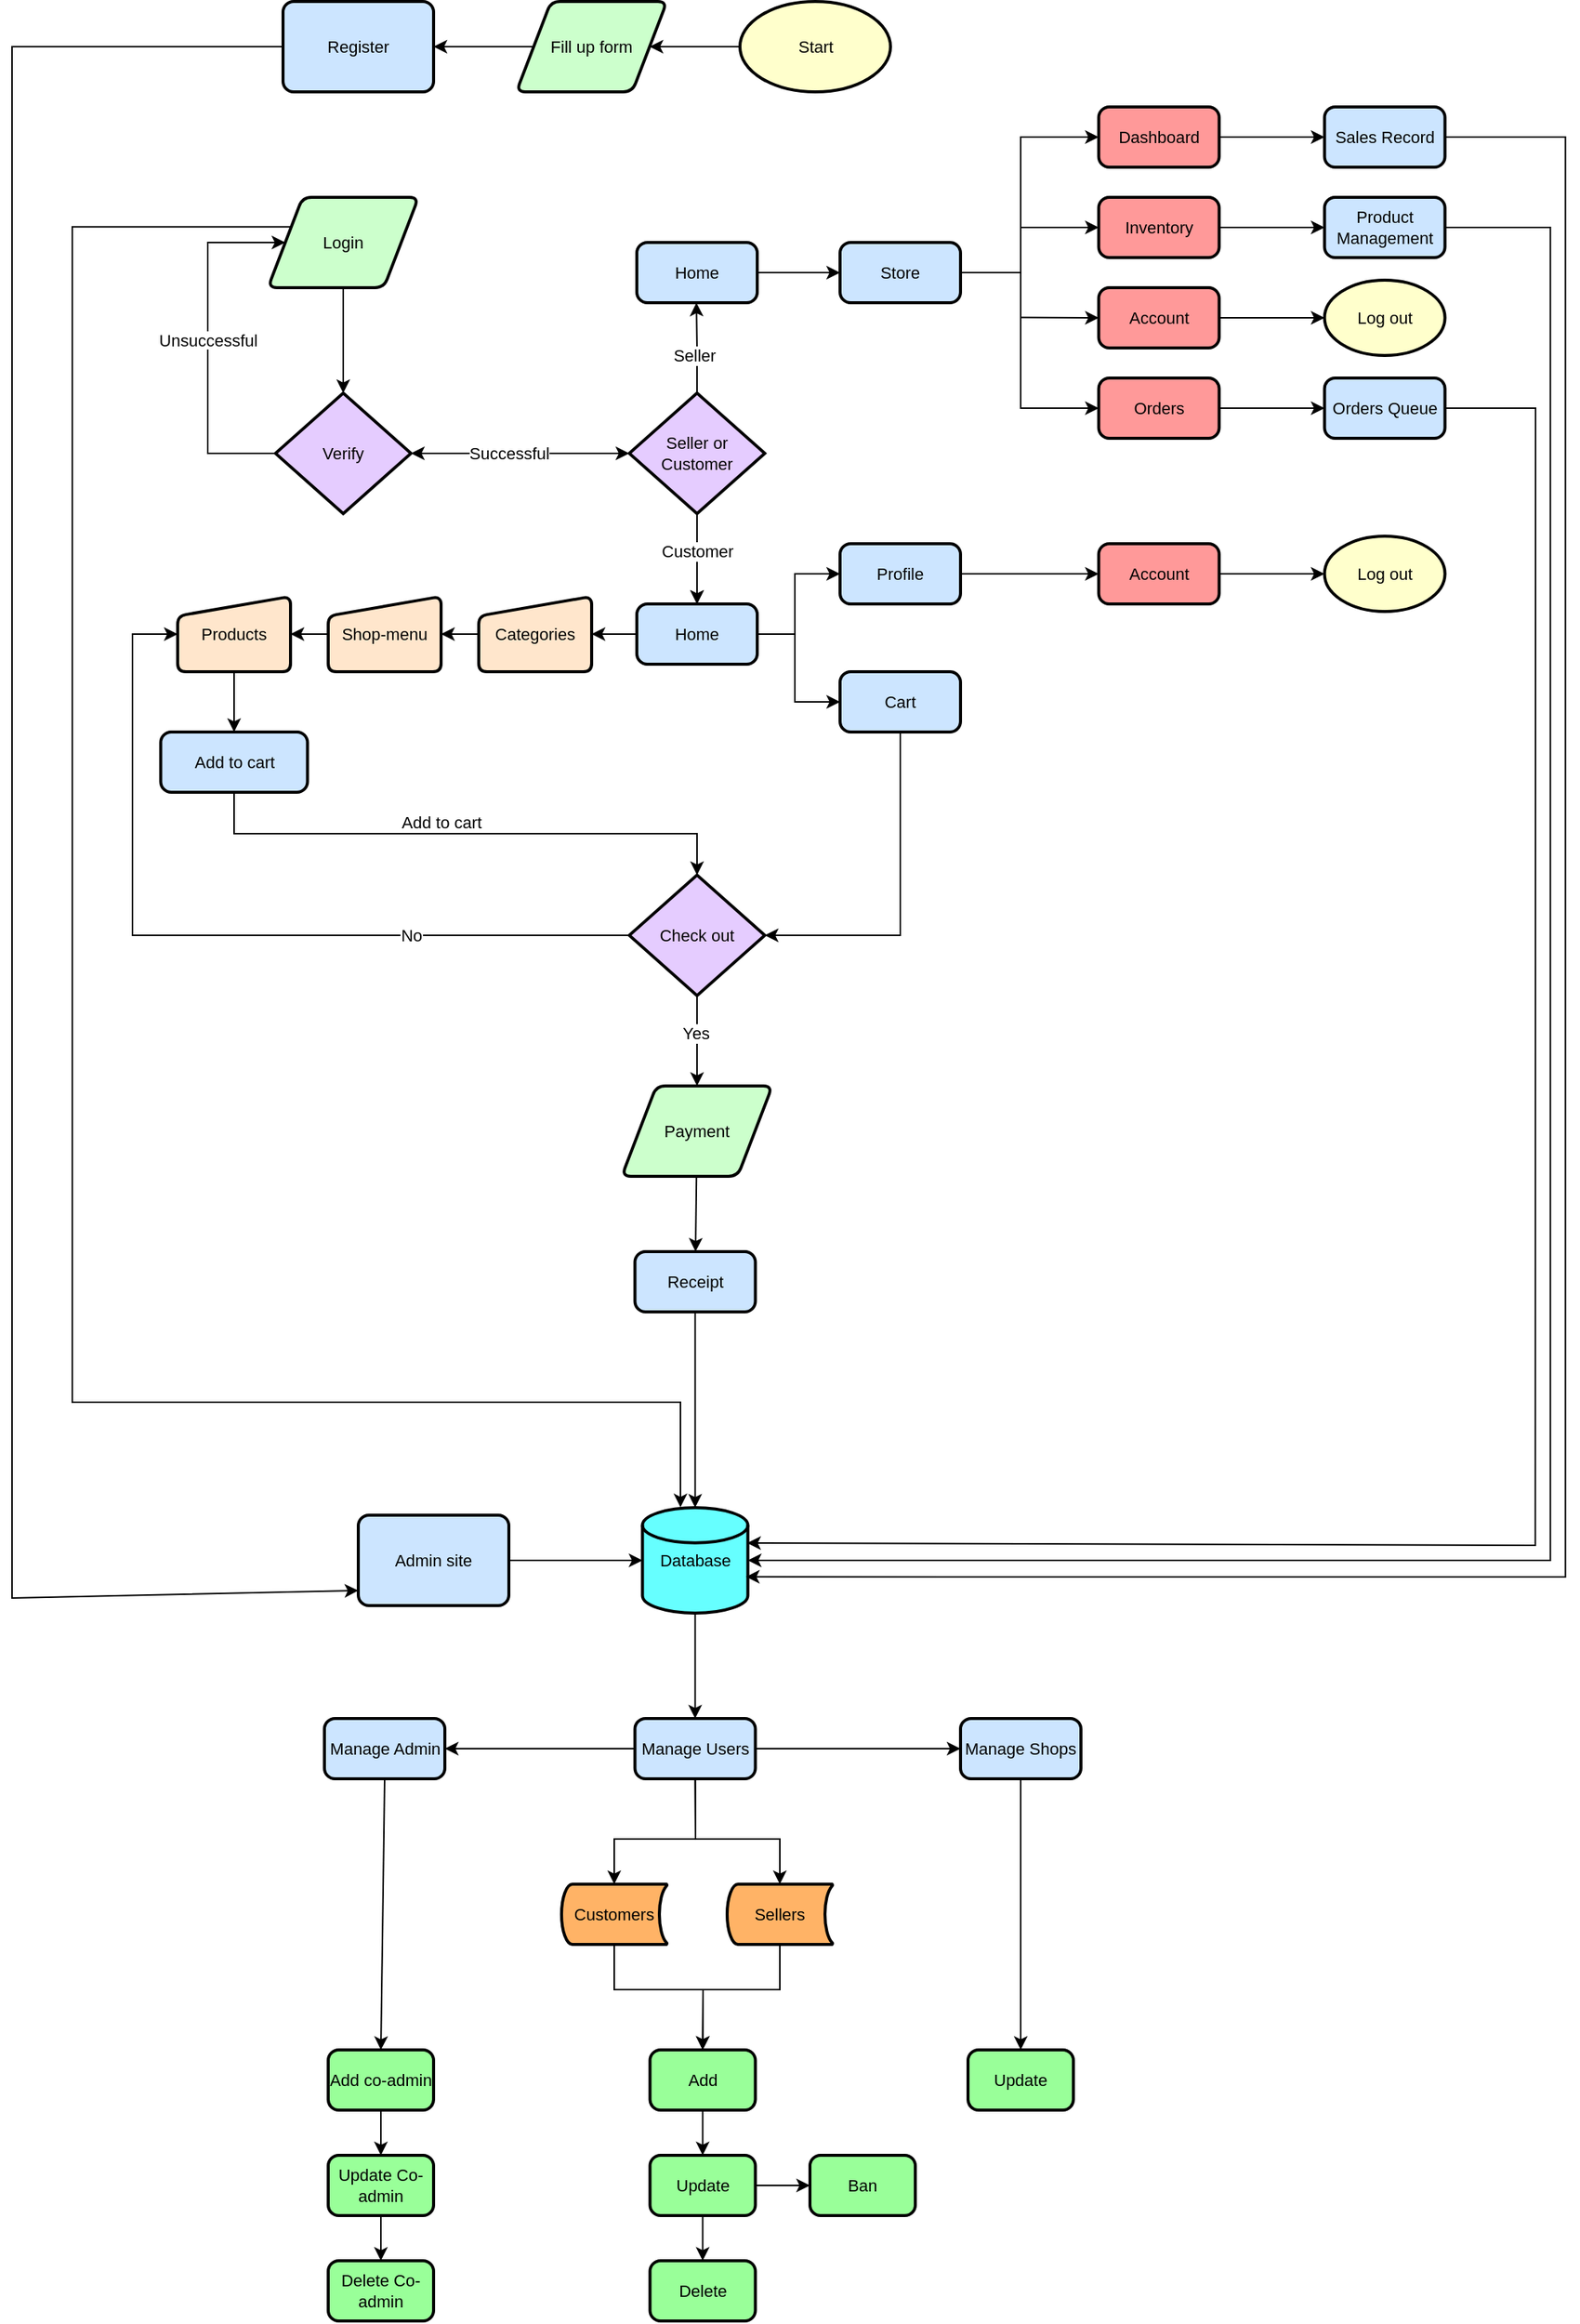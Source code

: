 <mxfile version="24.4.0" type="device">
  <diagram id="C5RBs43oDa-KdzZeNtuy" name="Page-1">
    <mxGraphModel dx="3963" dy="2972" grid="1" gridSize="10" guides="1" tooltips="1" connect="1" arrows="1" fold="1" page="1" pageScale="1" pageWidth="827" pageHeight="1169" math="0" shadow="0">
      <root>
        <mxCell id="WIyWlLk6GJQsqaUBKTNV-0" />
        <mxCell id="WIyWlLk6GJQsqaUBKTNV-1" parent="WIyWlLk6GJQsqaUBKTNV-0" />
        <mxCell id="bnzY2dnX7XNxloHDyXie-4" style="edgeStyle=orthogonalEdgeStyle;rounded=0;orthogonalLoop=1;jettySize=auto;html=1;endArrow=classic;endFill=1;fontSize=11;" edge="1" parent="WIyWlLk6GJQsqaUBKTNV-1" source="bnzY2dnX7XNxloHDyXie-1" target="bnzY2dnX7XNxloHDyXie-3">
          <mxGeometry relative="1" as="geometry" />
        </mxCell>
        <mxCell id="bnzY2dnX7XNxloHDyXie-1" value="Start" style="strokeWidth=2;html=1;shape=mxgraph.flowchart.start_1;whiteSpace=wrap;fontSize=11;fillColor=#FFFFCC;" vertex="1" parent="WIyWlLk6GJQsqaUBKTNV-1">
          <mxGeometry x="13.5" y="350" width="100" height="60" as="geometry" />
        </mxCell>
        <mxCell id="bnzY2dnX7XNxloHDyXie-6" style="edgeStyle=orthogonalEdgeStyle;rounded=0;orthogonalLoop=1;jettySize=auto;html=1;fontSize=11;" edge="1" parent="WIyWlLk6GJQsqaUBKTNV-1" source="bnzY2dnX7XNxloHDyXie-3" target="bnzY2dnX7XNxloHDyXie-5">
          <mxGeometry relative="1" as="geometry" />
        </mxCell>
        <mxCell id="bnzY2dnX7XNxloHDyXie-3" value="Fill up form" style="shape=parallelogram;html=1;strokeWidth=2;perimeter=parallelogramPerimeter;whiteSpace=wrap;rounded=1;arcSize=12;size=0.23;fontSize=11;fillColor=#CCFFCC;" vertex="1" parent="WIyWlLk6GJQsqaUBKTNV-1">
          <mxGeometry x="-135" y="350" width="100" height="60" as="geometry" />
        </mxCell>
        <mxCell id="bnzY2dnX7XNxloHDyXie-137" style="edgeStyle=none;rounded=0;orthogonalLoop=1;jettySize=auto;html=1;entryX=0;entryY=0.5;entryDx=0;entryDy=0;exitX=0;exitY=0.5;exitDx=0;exitDy=0;fontSize=11;" edge="1" parent="WIyWlLk6GJQsqaUBKTNV-1" source="bnzY2dnX7XNxloHDyXie-5">
          <mxGeometry relative="1" as="geometry">
            <mxPoint x="-240" y="1405" as="targetPoint" />
            <Array as="points">
              <mxPoint x="-470" y="380" />
              <mxPoint x="-470" y="1410" />
            </Array>
          </mxGeometry>
        </mxCell>
        <mxCell id="bnzY2dnX7XNxloHDyXie-5" value="Register" style="rounded=1;whiteSpace=wrap;html=1;absoluteArcSize=1;arcSize=14;strokeWidth=2;fontSize=11;fillColor=#CCE5FF;" vertex="1" parent="WIyWlLk6GJQsqaUBKTNV-1">
          <mxGeometry x="-290" y="350" width="100" height="60" as="geometry" />
        </mxCell>
        <mxCell id="bnzY2dnX7XNxloHDyXie-201" style="edgeStyle=none;rounded=0;orthogonalLoop=1;jettySize=auto;html=1;exitX=0.5;exitY=1;exitDx=0;exitDy=0;exitPerimeter=0;entryX=0.5;entryY=0;entryDx=0;entryDy=0;" edge="1" parent="WIyWlLk6GJQsqaUBKTNV-1" source="bnzY2dnX7XNxloHDyXie-7" target="bnzY2dnX7XNxloHDyXie-202">
          <mxGeometry relative="1" as="geometry">
            <mxPoint x="-16.647" y="1470" as="targetPoint" />
          </mxGeometry>
        </mxCell>
        <mxCell id="bnzY2dnX7XNxloHDyXie-7" value="Database" style="strokeWidth=2;html=1;shape=mxgraph.flowchart.database;whiteSpace=wrap;fontSize=11;fillColor=#66FFFF;" vertex="1" parent="WIyWlLk6GJQsqaUBKTNV-1">
          <mxGeometry x="-51.25" y="1350" width="70" height="70" as="geometry" />
        </mxCell>
        <mxCell id="bnzY2dnX7XNxloHDyXie-12" value="Login" style="shape=parallelogram;html=1;strokeWidth=2;perimeter=parallelogramPerimeter;whiteSpace=wrap;rounded=1;arcSize=12;size=0.23;fontSize=11;fillColor=#CCFFCC;" vertex="1" parent="WIyWlLk6GJQsqaUBKTNV-1">
          <mxGeometry x="-300" y="480" width="100" height="60" as="geometry" />
        </mxCell>
        <mxCell id="bnzY2dnX7XNxloHDyXie-33" style="edgeStyle=orthogonalEdgeStyle;rounded=0;orthogonalLoop=1;jettySize=auto;html=1;exitX=0;exitY=0.5;exitDx=0;exitDy=0;exitPerimeter=0;entryX=0;entryY=0.5;entryDx=0;entryDy=0;fontSize=11;" edge="1" parent="WIyWlLk6GJQsqaUBKTNV-1" source="bnzY2dnX7XNxloHDyXie-14" target="bnzY2dnX7XNxloHDyXie-12">
          <mxGeometry relative="1" as="geometry">
            <mxPoint x="-360" y="490" as="targetPoint" />
            <Array as="points">
              <mxPoint x="-340" y="650" />
              <mxPoint x="-340" y="510" />
            </Array>
          </mxGeometry>
        </mxCell>
        <mxCell id="bnzY2dnX7XNxloHDyXie-14" value="Verify" style="strokeWidth=2;html=1;shape=mxgraph.flowchart.decision;whiteSpace=wrap;fontSize=11;fillColor=#E5CCFF;" vertex="1" parent="WIyWlLk6GJQsqaUBKTNV-1">
          <mxGeometry x="-295" y="610" width="90" height="80" as="geometry" />
        </mxCell>
        <mxCell id="bnzY2dnX7XNxloHDyXie-41" style="edgeStyle=orthogonalEdgeStyle;rounded=0;orthogonalLoop=1;jettySize=auto;html=1;exitX=0.5;exitY=1;exitDx=0;exitDy=0;exitPerimeter=0;fontSize=11;" edge="1" parent="WIyWlLk6GJQsqaUBKTNV-1" source="bnzY2dnX7XNxloHDyXie-43">
          <mxGeometry relative="1" as="geometry">
            <mxPoint x="-15.333" y="730" as="targetPoint" />
          </mxGeometry>
        </mxCell>
        <mxCell id="bnzY2dnX7XNxloHDyXie-46" style="edgeStyle=orthogonalEdgeStyle;rounded=0;orthogonalLoop=1;jettySize=auto;html=1;exitX=0.5;exitY=1;exitDx=0;exitDy=0;exitPerimeter=0;entryX=0.5;entryY=0;entryDx=0;entryDy=0;fontSize=11;" edge="1" parent="WIyWlLk6GJQsqaUBKTNV-1" source="bnzY2dnX7XNxloHDyXie-21" target="bnzY2dnX7XNxloHDyXie-47">
          <mxGeometry relative="1" as="geometry">
            <mxPoint x="-15.258" y="810" as="targetPoint" />
          </mxGeometry>
        </mxCell>
        <mxCell id="bnzY2dnX7XNxloHDyXie-21" value="Seller or Customer" style="strokeWidth=2;html=1;shape=mxgraph.flowchart.decision;whiteSpace=wrap;fontSize=11;fillColor=#E5CCFF;" vertex="1" parent="WIyWlLk6GJQsqaUBKTNV-1">
          <mxGeometry x="-60" y="610" width="90" height="80" as="geometry" />
        </mxCell>
        <mxCell id="bnzY2dnX7XNxloHDyXie-22" style="edgeStyle=orthogonalEdgeStyle;rounded=0;orthogonalLoop=1;jettySize=auto;html=1;entryX=0;entryY=0.5;entryDx=0;entryDy=0;entryPerimeter=0;fontSize=11;" edge="1" parent="WIyWlLk6GJQsqaUBKTNV-1" source="bnzY2dnX7XNxloHDyXie-14" target="bnzY2dnX7XNxloHDyXie-21">
          <mxGeometry relative="1" as="geometry" />
        </mxCell>
        <mxCell id="bnzY2dnX7XNxloHDyXie-19" value="" style="group;labelBackgroundColor=#FFFFFF;fontSize=11;" vertex="1" connectable="0" parent="WIyWlLk6GJQsqaUBKTNV-1">
          <mxGeometry x="-385" y="560" width="95" height="30" as="geometry" />
        </mxCell>
        <mxCell id="bnzY2dnX7XNxloHDyXie-18" value="&lt;span style=&quot;background-color: rgb(255, 255, 255); font-size: 11px;&quot;&gt;Unsuccessful&lt;/span&gt;" style="text;html=1;align=center;verticalAlign=middle;resizable=0;points=[];autosize=1;strokeColor=none;fillColor=none;fontSize=11;" vertex="1" parent="bnzY2dnX7XNxloHDyXie-19">
          <mxGeometry width="90" height="30" as="geometry" />
        </mxCell>
        <mxCell id="bnzY2dnX7XNxloHDyXie-25" value="Admin site" style="rounded=1;whiteSpace=wrap;html=1;absoluteArcSize=1;arcSize=14;strokeWidth=2;fontSize=11;fillColor=#CCE5FF;" vertex="1" parent="WIyWlLk6GJQsqaUBKTNV-1">
          <mxGeometry x="-240" y="1355" width="100" height="60" as="geometry" />
        </mxCell>
        <mxCell id="bnzY2dnX7XNxloHDyXie-32" style="edgeStyle=orthogonalEdgeStyle;rounded=0;orthogonalLoop=1;jettySize=auto;html=1;exitX=0.5;exitY=1;exitDx=0;exitDy=0;entryX=0.5;entryY=0;entryDx=0;entryDy=0;entryPerimeter=0;fontSize=11;" edge="1" parent="WIyWlLk6GJQsqaUBKTNV-1" source="bnzY2dnX7XNxloHDyXie-12" target="bnzY2dnX7XNxloHDyXie-14">
          <mxGeometry relative="1" as="geometry" />
        </mxCell>
        <mxCell id="bnzY2dnX7XNxloHDyXie-34" style="edgeStyle=orthogonalEdgeStyle;rounded=0;orthogonalLoop=1;jettySize=auto;html=1;entryX=1;entryY=0.5;entryDx=0;entryDy=0;entryPerimeter=0;fontSize=11;" edge="1" parent="WIyWlLk6GJQsqaUBKTNV-1" source="bnzY2dnX7XNxloHDyXie-21" target="bnzY2dnX7XNxloHDyXie-14">
          <mxGeometry relative="1" as="geometry" />
        </mxCell>
        <mxCell id="bnzY2dnX7XNxloHDyXie-36" value="Successful" style="text;align=center;verticalAlign=middle;resizable=0;points=[];autosize=1;strokeColor=none;fillColor=none;labelBackgroundColor=#FFFFFF;html=1;fontSize=11;" vertex="1" parent="WIyWlLk6GJQsqaUBKTNV-1">
          <mxGeometry x="-180" y="635" width="80" height="30" as="geometry" />
        </mxCell>
        <mxCell id="bnzY2dnX7XNxloHDyXie-40" style="edgeStyle=orthogonalEdgeStyle;rounded=0;orthogonalLoop=1;jettySize=auto;html=1;exitX=0;exitY=0.25;exitDx=0;exitDy=0;entryX=0.367;entryY=-0.003;entryDx=0;entryDy=0;entryPerimeter=0;fontSize=11;" edge="1" parent="WIyWlLk6GJQsqaUBKTNV-1" source="bnzY2dnX7XNxloHDyXie-12" target="bnzY2dnX7XNxloHDyXie-7">
          <mxGeometry relative="1" as="geometry">
            <mxPoint x="-294.529" y="499.571" as="sourcePoint" />
            <mxPoint x="-35.93" y="1350" as="targetPoint" />
            <Array as="points">
              <mxPoint x="-430" y="500" />
              <mxPoint x="-430" y="1280" />
              <mxPoint x="-26" y="1280" />
              <mxPoint x="-26" y="1350" />
            </Array>
          </mxGeometry>
        </mxCell>
        <mxCell id="bnzY2dnX7XNxloHDyXie-91" value="" style="edgeStyle=orthogonalEdgeStyle;rounded=0;orthogonalLoop=1;jettySize=auto;html=1;fontSize=11;" edge="1" parent="WIyWlLk6GJQsqaUBKTNV-1" source="bnzY2dnX7XNxloHDyXie-43" target="bnzY2dnX7XNxloHDyXie-47">
          <mxGeometry relative="1" as="geometry" />
        </mxCell>
        <mxCell id="bnzY2dnX7XNxloHDyXie-43" value="Customer" style="text;align=center;verticalAlign=middle;resizable=0;points=[];autosize=1;strokeColor=none;fillColor=none;labelBackgroundColor=#FFFFFF;html=1;fontSize=11;" vertex="1" parent="WIyWlLk6GJQsqaUBKTNV-1">
          <mxGeometry x="-50" y="700" width="70" height="30" as="geometry" />
        </mxCell>
        <mxCell id="bnzY2dnX7XNxloHDyXie-48" style="edgeStyle=orthogonalEdgeStyle;rounded=0;orthogonalLoop=1;jettySize=auto;html=1;exitX=0;exitY=0.5;exitDx=0;exitDy=0;entryX=1;entryY=0.5;entryDx=0;entryDy=0;fontSize=11;" edge="1" parent="WIyWlLk6GJQsqaUBKTNV-1" source="bnzY2dnX7XNxloHDyXie-47" target="bnzY2dnX7XNxloHDyXie-54">
          <mxGeometry relative="1" as="geometry">
            <mxPoint x="-15" y="820" as="targetPoint" />
          </mxGeometry>
        </mxCell>
        <mxCell id="bnzY2dnX7XNxloHDyXie-159" style="edgeStyle=none;rounded=0;orthogonalLoop=1;jettySize=auto;html=1;exitX=1;exitY=0.5;exitDx=0;exitDy=0;entryX=0;entryY=0.5;entryDx=0;entryDy=0;" edge="1" parent="WIyWlLk6GJQsqaUBKTNV-1" source="bnzY2dnX7XNxloHDyXie-47" target="bnzY2dnX7XNxloHDyXie-162">
          <mxGeometry relative="1" as="geometry">
            <mxPoint x="60" y="769.619" as="targetPoint" />
            <Array as="points">
              <mxPoint x="50" y="770" />
              <mxPoint x="50" y="730" />
            </Array>
          </mxGeometry>
        </mxCell>
        <mxCell id="bnzY2dnX7XNxloHDyXie-169" style="edgeStyle=none;rounded=0;orthogonalLoop=1;jettySize=auto;html=1;exitX=1;exitY=0.5;exitDx=0;exitDy=0;entryX=0;entryY=0.5;entryDx=0;entryDy=0;" edge="1" parent="WIyWlLk6GJQsqaUBKTNV-1" source="bnzY2dnX7XNxloHDyXie-47" target="bnzY2dnX7XNxloHDyXie-168">
          <mxGeometry relative="1" as="geometry">
            <Array as="points">
              <mxPoint x="50" y="770" />
              <mxPoint x="50" y="815" />
            </Array>
          </mxGeometry>
        </mxCell>
        <mxCell id="bnzY2dnX7XNxloHDyXie-47" value="Home" style="rounded=1;whiteSpace=wrap;html=1;absoluteArcSize=1;arcSize=14;strokeWidth=2;fontSize=11;fillColor=#CCE5FF;" vertex="1" parent="WIyWlLk6GJQsqaUBKTNV-1">
          <mxGeometry x="-55" y="750" width="80" height="40" as="geometry" />
        </mxCell>
        <mxCell id="bnzY2dnX7XNxloHDyXie-67" style="edgeStyle=orthogonalEdgeStyle;rounded=0;orthogonalLoop=1;jettySize=auto;html=1;entryX=1;entryY=0.5;entryDx=0;entryDy=0;fontSize=11;" edge="1" parent="WIyWlLk6GJQsqaUBKTNV-1" source="bnzY2dnX7XNxloHDyXie-54" target="bnzY2dnX7XNxloHDyXie-56">
          <mxGeometry relative="1" as="geometry" />
        </mxCell>
        <mxCell id="bnzY2dnX7XNxloHDyXie-54" value="Categories" style="html=1;strokeWidth=2;shape=manualInput;whiteSpace=wrap;rounded=1;size=13;arcSize=11;fontSize=11;fillColor=#FFE6CC;" vertex="1" parent="WIyWlLk6GJQsqaUBKTNV-1">
          <mxGeometry x="-160" y="745" width="75" height="50" as="geometry" />
        </mxCell>
        <mxCell id="bnzY2dnX7XNxloHDyXie-56" value="Shop-menu" style="html=1;strokeWidth=2;shape=manualInput;whiteSpace=wrap;rounded=1;size=13;arcSize=11;fontSize=11;fillColor=#FFE6CC;" vertex="1" parent="WIyWlLk6GJQsqaUBKTNV-1">
          <mxGeometry x="-260" y="745" width="75" height="50" as="geometry" />
        </mxCell>
        <mxCell id="bnzY2dnX7XNxloHDyXie-60" value="Add to cart" style="rounded=1;whiteSpace=wrap;html=1;absoluteArcSize=1;arcSize=14;strokeWidth=2;fontSize=11;fillColor=#CCE5FF;" vertex="1" parent="WIyWlLk6GJQsqaUBKTNV-1">
          <mxGeometry x="-371.25" y="835" width="97.5" height="40" as="geometry" />
        </mxCell>
        <mxCell id="bnzY2dnX7XNxloHDyXie-191" style="edgeStyle=none;rounded=0;orthogonalLoop=1;jettySize=auto;html=1;exitX=0;exitY=0.5;exitDx=0;exitDy=0;exitPerimeter=0;entryX=0;entryY=0.5;entryDx=0;entryDy=0;" edge="1" parent="WIyWlLk6GJQsqaUBKTNV-1" source="bnzY2dnX7XNxloHDyXie-62" target="bnzY2dnX7XNxloHDyXie-70">
          <mxGeometry relative="1" as="geometry">
            <Array as="points">
              <mxPoint x="-390" y="970" />
              <mxPoint x="-390" y="770" />
            </Array>
          </mxGeometry>
        </mxCell>
        <mxCell id="bnzY2dnX7XNxloHDyXie-196" style="edgeStyle=none;rounded=0;orthogonalLoop=1;jettySize=auto;html=1;entryX=0.5;entryY=0;entryDx=0;entryDy=0;" edge="1" parent="WIyWlLk6GJQsqaUBKTNV-1" source="bnzY2dnX7XNxloHDyXie-62" target="bnzY2dnX7XNxloHDyXie-79">
          <mxGeometry relative="1" as="geometry" />
        </mxCell>
        <mxCell id="bnzY2dnX7XNxloHDyXie-62" value="Check out" style="strokeWidth=2;html=1;shape=mxgraph.flowchart.decision;whiteSpace=wrap;fontSize=11;fillColor=#E5CCFF;" vertex="1" parent="WIyWlLk6GJQsqaUBKTNV-1">
          <mxGeometry x="-60" y="930" width="90" height="80" as="geometry" />
        </mxCell>
        <mxCell id="bnzY2dnX7XNxloHDyXie-69" style="edgeStyle=orthogonalEdgeStyle;rounded=0;orthogonalLoop=1;jettySize=auto;html=1;entryX=1;entryY=0.5;entryDx=0;entryDy=0;exitX=0;exitY=0.5;exitDx=0;exitDy=0;fontSize=11;" edge="1" parent="WIyWlLk6GJQsqaUBKTNV-1" target="bnzY2dnX7XNxloHDyXie-70" source="bnzY2dnX7XNxloHDyXie-56">
          <mxGeometry relative="1" as="geometry">
            <mxPoint x="-260" y="775" as="sourcePoint" />
          </mxGeometry>
        </mxCell>
        <mxCell id="bnzY2dnX7XNxloHDyXie-73" style="edgeStyle=orthogonalEdgeStyle;rounded=0;orthogonalLoop=1;jettySize=auto;html=1;exitX=0.5;exitY=1;exitDx=0;exitDy=0;entryX=0.5;entryY=0;entryDx=0;entryDy=0;fontSize=11;" edge="1" parent="WIyWlLk6GJQsqaUBKTNV-1" source="bnzY2dnX7XNxloHDyXie-70" target="bnzY2dnX7XNxloHDyXie-60">
          <mxGeometry relative="1" as="geometry" />
        </mxCell>
        <mxCell id="bnzY2dnX7XNxloHDyXie-70" value="Products" style="html=1;strokeWidth=2;shape=manualInput;whiteSpace=wrap;rounded=1;size=13;arcSize=11;fontSize=11;fillColor=#FFE6CC;" vertex="1" parent="WIyWlLk6GJQsqaUBKTNV-1">
          <mxGeometry x="-360" y="745" width="75" height="50" as="geometry" />
        </mxCell>
        <mxCell id="bnzY2dnX7XNxloHDyXie-74" style="edgeStyle=orthogonalEdgeStyle;rounded=0;orthogonalLoop=1;jettySize=auto;html=1;exitX=0.5;exitY=1;exitDx=0;exitDy=0;entryX=0.5;entryY=0;entryDx=0;entryDy=0;entryPerimeter=0;fontSize=11;" edge="1" parent="WIyWlLk6GJQsqaUBKTNV-1" source="bnzY2dnX7XNxloHDyXie-60" target="bnzY2dnX7XNxloHDyXie-62">
          <mxGeometry relative="1" as="geometry" />
        </mxCell>
        <mxCell id="bnzY2dnX7XNxloHDyXie-187" value="" style="edgeStyle=none;rounded=0;orthogonalLoop=1;jettySize=auto;html=1;" edge="1" parent="WIyWlLk6GJQsqaUBKTNV-1" source="bnzY2dnX7XNxloHDyXie-79" target="bnzY2dnX7XNxloHDyXie-82">
          <mxGeometry relative="1" as="geometry" />
        </mxCell>
        <mxCell id="bnzY2dnX7XNxloHDyXie-79" value="Payment" style="shape=parallelogram;html=1;strokeWidth=2;perimeter=parallelogramPerimeter;whiteSpace=wrap;rounded=1;arcSize=12;size=0.23;fontSize=11;fillColor=#CCFFCC;" vertex="1" parent="WIyWlLk6GJQsqaUBKTNV-1">
          <mxGeometry x="-65" y="1070" width="100" height="60" as="geometry" />
        </mxCell>
        <mxCell id="bnzY2dnX7XNxloHDyXie-89" style="edgeStyle=orthogonalEdgeStyle;rounded=0;orthogonalLoop=1;jettySize=auto;html=1;exitX=0.5;exitY=1;exitDx=0;exitDy=0;entryX=0.5;entryY=0;entryDx=0;entryDy=0;entryPerimeter=0;fontSize=11;" edge="1" parent="WIyWlLk6GJQsqaUBKTNV-1" source="bnzY2dnX7XNxloHDyXie-82" target="bnzY2dnX7XNxloHDyXie-7">
          <mxGeometry relative="1" as="geometry" />
        </mxCell>
        <mxCell id="bnzY2dnX7XNxloHDyXie-237" style="edgeStyle=none;rounded=0;orthogonalLoop=1;jettySize=auto;html=1;exitX=1;exitY=0.5;exitDx=0;exitDy=0;entryX=0;entryY=0.5;entryDx=0;entryDy=0;" edge="1" parent="WIyWlLk6GJQsqaUBKTNV-1" source="bnzY2dnX7XNxloHDyXie-93" target="bnzY2dnX7XNxloHDyXie-234">
          <mxGeometry relative="1" as="geometry" />
        </mxCell>
        <mxCell id="bnzY2dnX7XNxloHDyXie-93" value="Home" style="rounded=1;whiteSpace=wrap;html=1;absoluteArcSize=1;arcSize=14;strokeWidth=2;fontSize=11;fillColor=#CCE5FF;" vertex="1" parent="WIyWlLk6GJQsqaUBKTNV-1">
          <mxGeometry x="-55" y="510" width="80" height="40" as="geometry" />
        </mxCell>
        <mxCell id="bnzY2dnX7XNxloHDyXie-94" style="edgeStyle=orthogonalEdgeStyle;rounded=0;orthogonalLoop=1;jettySize=auto;html=1;exitX=0.5;exitY=0;exitDx=0;exitDy=0;exitPerimeter=0;entryX=0.489;entryY=1.078;entryDx=0;entryDy=0;entryPerimeter=0;fontSize=11;" edge="1" parent="WIyWlLk6GJQsqaUBKTNV-1" source="bnzY2dnX7XNxloHDyXie-21">
          <mxGeometry relative="1" as="geometry">
            <mxPoint x="-14.55" y="606.88" as="sourcePoint" />
            <mxPoint x="-15.43" y="550.0" as="targetPoint" />
          </mxGeometry>
        </mxCell>
        <mxCell id="bnzY2dnX7XNxloHDyXie-95" value="Seller" style="edgeLabel;html=1;align=center;verticalAlign=middle;resizable=0;points=[];fontSize=11;" vertex="1" connectable="0" parent="bnzY2dnX7XNxloHDyXie-94">
          <mxGeometry x="-0.295" y="-1" relative="1" as="geometry">
            <mxPoint x="-3" y="-4" as="offset" />
          </mxGeometry>
        </mxCell>
        <mxCell id="bnzY2dnX7XNxloHDyXie-138" style="edgeStyle=none;rounded=0;orthogonalLoop=1;jettySize=auto;html=1;exitX=1;exitY=0.5;exitDx=0;exitDy=0;entryX=0;entryY=0.5;entryDx=0;entryDy=0;fontSize=11;" edge="1" parent="WIyWlLk6GJQsqaUBKTNV-1" source="bnzY2dnX7XNxloHDyXie-97" target="bnzY2dnX7XNxloHDyXie-139">
          <mxGeometry relative="1" as="geometry">
            <mxPoint x="366.81" y="440.217" as="targetPoint" />
          </mxGeometry>
        </mxCell>
        <mxCell id="bnzY2dnX7XNxloHDyXie-97" value="Dashboard" style="rounded=1;whiteSpace=wrap;html=1;absoluteArcSize=1;arcSize=14;strokeWidth=2;fontSize=11;fillColor=#FF9999;" vertex="1" parent="WIyWlLk6GJQsqaUBKTNV-1">
          <mxGeometry x="251.81" y="420" width="80" height="40" as="geometry" />
        </mxCell>
        <mxCell id="bnzY2dnX7XNxloHDyXie-153" style="edgeStyle=none;rounded=0;orthogonalLoop=1;jettySize=auto;html=1;exitX=1;exitY=0.5;exitDx=0;exitDy=0;entryX=0;entryY=0.5;entryDx=0;entryDy=0;fontSize=11;" edge="1" parent="WIyWlLk6GJQsqaUBKTNV-1" source="bnzY2dnX7XNxloHDyXie-98" target="bnzY2dnX7XNxloHDyXie-151">
          <mxGeometry relative="1" as="geometry" />
        </mxCell>
        <mxCell id="bnzY2dnX7XNxloHDyXie-98" value="Inventory" style="rounded=1;whiteSpace=wrap;html=1;absoluteArcSize=1;arcSize=14;strokeWidth=2;fontSize=11;fillColor=#FF9999;" vertex="1" parent="WIyWlLk6GJQsqaUBKTNV-1">
          <mxGeometry x="251.81" y="480" width="80" height="40" as="geometry" />
        </mxCell>
        <mxCell id="bnzY2dnX7XNxloHDyXie-156" style="edgeStyle=none;rounded=0;orthogonalLoop=1;jettySize=auto;html=1;exitX=1;exitY=0.5;exitDx=0;exitDy=0;entryX=0;entryY=0.5;entryDx=0;entryDy=0;entryPerimeter=0;" edge="1" parent="WIyWlLk6GJQsqaUBKTNV-1" source="bnzY2dnX7XNxloHDyXie-99" target="bnzY2dnX7XNxloHDyXie-231">
          <mxGeometry relative="1" as="geometry">
            <mxPoint x="376.81" y="560.0" as="targetPoint" />
          </mxGeometry>
        </mxCell>
        <mxCell id="bnzY2dnX7XNxloHDyXie-99" value="Account" style="rounded=1;whiteSpace=wrap;html=1;absoluteArcSize=1;arcSize=14;strokeWidth=2;fontSize=11;fillColor=#FF9999;" vertex="1" parent="WIyWlLk6GJQsqaUBKTNV-1">
          <mxGeometry x="251.81" y="540" width="80" height="40" as="geometry" />
        </mxCell>
        <mxCell id="bnzY2dnX7XNxloHDyXie-157" style="edgeStyle=none;rounded=0;orthogonalLoop=1;jettySize=auto;html=1;exitX=1;exitY=0.5;exitDx=0;exitDy=0;entryX=0;entryY=0.5;entryDx=0;entryDy=0;" edge="1" parent="WIyWlLk6GJQsqaUBKTNV-1" source="bnzY2dnX7XNxloHDyXie-100" target="bnzY2dnX7XNxloHDyXie-155">
          <mxGeometry relative="1" as="geometry" />
        </mxCell>
        <mxCell id="bnzY2dnX7XNxloHDyXie-100" value="Orders" style="rounded=1;whiteSpace=wrap;html=1;absoluteArcSize=1;arcSize=14;strokeWidth=2;fontSize=11;fillColor=#FF9999;" vertex="1" parent="WIyWlLk6GJQsqaUBKTNV-1">
          <mxGeometry x="251.81" y="600" width="80" height="40" as="geometry" />
        </mxCell>
        <mxCell id="bnzY2dnX7XNxloHDyXie-134" value="" style="edgeStyle=none;orthogonalLoop=1;jettySize=auto;html=1;rounded=0;entryX=0;entryY=0.5;entryDx=0;entryDy=0;fontSize=11;" edge="1" parent="WIyWlLk6GJQsqaUBKTNV-1" target="bnzY2dnX7XNxloHDyXie-98">
          <mxGeometry width="80" relative="1" as="geometry">
            <mxPoint x="200" y="500" as="sourcePoint" />
            <mxPoint x="160.0" y="649.69" as="targetPoint" />
            <Array as="points" />
          </mxGeometry>
        </mxCell>
        <mxCell id="bnzY2dnX7XNxloHDyXie-136" style="edgeStyle=none;rounded=0;orthogonalLoop=1;jettySize=auto;html=1;exitX=1;exitY=0.5;exitDx=0;exitDy=0;entryX=0;entryY=0.5;entryDx=0;entryDy=0;entryPerimeter=0;fontSize=11;" edge="1" parent="WIyWlLk6GJQsqaUBKTNV-1" source="bnzY2dnX7XNxloHDyXie-25" target="bnzY2dnX7XNxloHDyXie-7">
          <mxGeometry relative="1" as="geometry" />
        </mxCell>
        <mxCell id="bnzY2dnX7XNxloHDyXie-180" style="edgeStyle=none;rounded=0;orthogonalLoop=1;jettySize=auto;html=1;exitX=1;exitY=0.5;exitDx=0;exitDy=0;entryX=0.982;entryY=0.656;entryDx=0;entryDy=0;entryPerimeter=0;" edge="1" parent="WIyWlLk6GJQsqaUBKTNV-1" source="bnzY2dnX7XNxloHDyXie-139" target="bnzY2dnX7XNxloHDyXie-7">
          <mxGeometry relative="1" as="geometry">
            <mxPoint x="100.0" y="1395.57" as="targetPoint" />
            <Array as="points">
              <mxPoint x="561.81" y="440" />
              <mxPoint x="561.81" y="1396" />
            </Array>
          </mxGeometry>
        </mxCell>
        <mxCell id="bnzY2dnX7XNxloHDyXie-139" value="Sales Record" style="rounded=1;whiteSpace=wrap;html=1;absoluteArcSize=1;arcSize=14;strokeWidth=2;fontSize=11;fillColor=#CCE5FF;" vertex="1" parent="WIyWlLk6GJQsqaUBKTNV-1">
          <mxGeometry x="401.81" y="420" width="80" height="40" as="geometry" />
        </mxCell>
        <mxCell id="bnzY2dnX7XNxloHDyXie-151" value="Product Management" style="rounded=1;whiteSpace=wrap;html=1;absoluteArcSize=1;arcSize=14;strokeWidth=2;fontSize=11;fillColor=#CCE5FF;" vertex="1" parent="WIyWlLk6GJQsqaUBKTNV-1">
          <mxGeometry x="401.81" y="480" width="80" height="40" as="geometry" />
        </mxCell>
        <mxCell id="bnzY2dnX7XNxloHDyXie-155" value="Orders Queue" style="rounded=1;whiteSpace=wrap;html=1;absoluteArcSize=1;arcSize=14;strokeWidth=2;fontSize=11;fillColor=#CCE5FF;" vertex="1" parent="WIyWlLk6GJQsqaUBKTNV-1">
          <mxGeometry x="401.81" y="600" width="80" height="40" as="geometry" />
        </mxCell>
        <mxCell id="bnzY2dnX7XNxloHDyXie-158" style="edgeStyle=none;rounded=0;orthogonalLoop=1;jettySize=auto;html=1;exitX=1;exitY=0.5;exitDx=0;exitDy=0;entryX=0.994;entryY=0.335;entryDx=0;entryDy=0;entryPerimeter=0;" edge="1" parent="WIyWlLk6GJQsqaUBKTNV-1" source="bnzY2dnX7XNxloHDyXie-155" target="bnzY2dnX7XNxloHDyXie-7">
          <mxGeometry relative="1" as="geometry">
            <mxPoint x="441.81" y="610" as="sourcePoint" />
            <mxPoint x="100.21" y="1374.92" as="targetPoint" />
            <Array as="points">
              <mxPoint x="542" y="620" />
              <mxPoint x="541.81" y="1375" />
            </Array>
          </mxGeometry>
        </mxCell>
        <mxCell id="bnzY2dnX7XNxloHDyXie-182" style="edgeStyle=none;rounded=0;orthogonalLoop=1;jettySize=auto;html=1;exitX=1;exitY=0.5;exitDx=0;exitDy=0;entryX=0;entryY=0.5;entryDx=0;entryDy=0;" edge="1" parent="WIyWlLk6GJQsqaUBKTNV-1" source="bnzY2dnX7XNxloHDyXie-162" target="bnzY2dnX7XNxloHDyXie-181">
          <mxGeometry relative="1" as="geometry">
            <mxPoint x="200" y="730" as="sourcePoint" />
          </mxGeometry>
        </mxCell>
        <mxCell id="bnzY2dnX7XNxloHDyXie-162" value="Profile" style="rounded=1;whiteSpace=wrap;html=1;absoluteArcSize=1;arcSize=14;strokeWidth=2;fontSize=11;fillColor=#CCE5FF;" vertex="1" parent="WIyWlLk6GJQsqaUBKTNV-1">
          <mxGeometry x="80" y="710" width="80" height="40" as="geometry" />
        </mxCell>
        <mxCell id="bnzY2dnX7XNxloHDyXie-168" value="Cart" style="rounded=1;whiteSpace=wrap;html=1;absoluteArcSize=1;arcSize=14;strokeWidth=2;fontSize=11;fillColor=#CCE5FF;" vertex="1" parent="WIyWlLk6GJQsqaUBKTNV-1">
          <mxGeometry x="80" y="795" width="80" height="40" as="geometry" />
        </mxCell>
        <mxCell id="bnzY2dnX7XNxloHDyXie-179" style="edgeStyle=none;rounded=0;orthogonalLoop=1;jettySize=auto;html=1;exitX=1;exitY=0.5;exitDx=0;exitDy=0;entryX=1;entryY=0.5;entryDx=0;entryDy=0;entryPerimeter=0;" edge="1" parent="WIyWlLk6GJQsqaUBKTNV-1" source="bnzY2dnX7XNxloHDyXie-151" target="bnzY2dnX7XNxloHDyXie-7">
          <mxGeometry relative="1" as="geometry">
            <mxPoint x="100.56" y="1385" as="targetPoint" />
            <Array as="points">
              <mxPoint x="551.81" y="500" />
              <mxPoint x="551.81" y="1385" />
            </Array>
          </mxGeometry>
        </mxCell>
        <mxCell id="bnzY2dnX7XNxloHDyXie-181" value="Account" style="rounded=1;whiteSpace=wrap;html=1;absoluteArcSize=1;arcSize=14;strokeWidth=2;fontSize=11;fillColor=#FF9999;" vertex="1" parent="WIyWlLk6GJQsqaUBKTNV-1">
          <mxGeometry x="251.81" y="710" width="80" height="40" as="geometry" />
        </mxCell>
        <mxCell id="bnzY2dnX7XNxloHDyXie-183" style="edgeStyle=none;rounded=0;orthogonalLoop=1;jettySize=auto;html=1;exitX=1;exitY=0.5;exitDx=0;exitDy=0;entryX=0;entryY=0.5;entryDx=0;entryDy=0;entryPerimeter=0;" edge="1" parent="WIyWlLk6GJQsqaUBKTNV-1" target="bnzY2dnX7XNxloHDyXie-232" source="bnzY2dnX7XNxloHDyXie-181">
          <mxGeometry relative="1" as="geometry">
            <mxPoint x="325" y="730" as="sourcePoint" />
            <mxPoint x="345" y="730.0" as="targetPoint" />
          </mxGeometry>
        </mxCell>
        <mxCell id="bnzY2dnX7XNxloHDyXie-82" value="Receipt" style="rounded=1;whiteSpace=wrap;html=1;absoluteArcSize=1;arcSize=14;strokeWidth=2;fontSize=11;fillColor=#CCE5FF;" vertex="1" parent="WIyWlLk6GJQsqaUBKTNV-1">
          <mxGeometry x="-56.25" y="1180" width="80" height="40" as="geometry" />
        </mxCell>
        <mxCell id="bnzY2dnX7XNxloHDyXie-189" style="edgeStyle=none;rounded=0;orthogonalLoop=1;jettySize=auto;html=1;exitX=0.5;exitY=1;exitDx=0;exitDy=0;entryX=1;entryY=0.5;entryDx=0;entryDy=0;entryPerimeter=0;" edge="1" parent="WIyWlLk6GJQsqaUBKTNV-1" source="bnzY2dnX7XNxloHDyXie-168" target="bnzY2dnX7XNxloHDyXie-62">
          <mxGeometry relative="1" as="geometry">
            <Array as="points">
              <mxPoint x="120" y="970" />
            </Array>
          </mxGeometry>
        </mxCell>
        <mxCell id="bnzY2dnX7XNxloHDyXie-192" style="edgeStyle=none;rounded=0;orthogonalLoop=1;jettySize=auto;html=1;exitX=0.75;exitY=1;exitDx=0;exitDy=0;" edge="1" parent="WIyWlLk6GJQsqaUBKTNV-1" source="bnzY2dnX7XNxloHDyXie-60" target="bnzY2dnX7XNxloHDyXie-60">
          <mxGeometry relative="1" as="geometry" />
        </mxCell>
        <mxCell id="bnzY2dnX7XNxloHDyXie-195" value="Yes" style="text;align=center;verticalAlign=middle;resizable=0;points=[];autosize=1;strokeColor=none;fillColor=none;labelBackgroundColor=#FFFFFF;html=1;fontSize=11;" vertex="1" parent="WIyWlLk6GJQsqaUBKTNV-1">
          <mxGeometry x="-36.25" y="1020" width="40" height="30" as="geometry" />
        </mxCell>
        <mxCell id="bnzY2dnX7XNxloHDyXie-197" value="Add to cart" style="text;align=center;verticalAlign=middle;resizable=0;points=[];autosize=1;strokeColor=none;fillColor=none;labelBackgroundColor=#FFFFFF;html=1;fontSize=11;" vertex="1" parent="WIyWlLk6GJQsqaUBKTNV-1">
          <mxGeometry x="-225" y="880" width="80" height="30" as="geometry" />
        </mxCell>
        <mxCell id="bnzY2dnX7XNxloHDyXie-199" value="No" style="text;align=center;verticalAlign=middle;resizable=0;points=[];autosize=1;strokeColor=none;fillColor=none;labelBackgroundColor=#FFFFFF;html=1;fontSize=11;" vertex="1" parent="WIyWlLk6GJQsqaUBKTNV-1">
          <mxGeometry x="-225" y="955" width="40" height="30" as="geometry" />
        </mxCell>
        <mxCell id="bnzY2dnX7XNxloHDyXie-205" style="edgeStyle=none;rounded=0;orthogonalLoop=1;jettySize=auto;html=1;entryX=0;entryY=0.5;entryDx=0;entryDy=0;" edge="1" parent="WIyWlLk6GJQsqaUBKTNV-1" source="bnzY2dnX7XNxloHDyXie-202" target="bnzY2dnX7XNxloHDyXie-204">
          <mxGeometry relative="1" as="geometry" />
        </mxCell>
        <mxCell id="bnzY2dnX7XNxloHDyXie-206" style="edgeStyle=none;rounded=0;orthogonalLoop=1;jettySize=auto;html=1;entryX=1;entryY=0.5;entryDx=0;entryDy=0;" edge="1" parent="WIyWlLk6GJQsqaUBKTNV-1" source="bnzY2dnX7XNxloHDyXie-202" target="bnzY2dnX7XNxloHDyXie-203">
          <mxGeometry relative="1" as="geometry" />
        </mxCell>
        <mxCell id="bnzY2dnX7XNxloHDyXie-202" value="Manage Users" style="rounded=1;whiteSpace=wrap;html=1;absoluteArcSize=1;arcSize=14;strokeWidth=2;fontSize=11;fillColor=#CCE5FF;" vertex="1" parent="WIyWlLk6GJQsqaUBKTNV-1">
          <mxGeometry x="-56.25" y="1490" width="80" height="40" as="geometry" />
        </mxCell>
        <mxCell id="bnzY2dnX7XNxloHDyXie-226" style="edgeStyle=none;rounded=0;orthogonalLoop=1;jettySize=auto;html=1;exitX=0.5;exitY=1;exitDx=0;exitDy=0;entryX=0.5;entryY=0;entryDx=0;entryDy=0;" edge="1" parent="WIyWlLk6GJQsqaUBKTNV-1" source="bnzY2dnX7XNxloHDyXie-203" target="bnzY2dnX7XNxloHDyXie-222">
          <mxGeometry relative="1" as="geometry" />
        </mxCell>
        <mxCell id="bnzY2dnX7XNxloHDyXie-203" value="Manage Admin" style="rounded=1;whiteSpace=wrap;html=1;absoluteArcSize=1;arcSize=14;strokeWidth=2;fontSize=11;fillColor=#CCE5FF;" vertex="1" parent="WIyWlLk6GJQsqaUBKTNV-1">
          <mxGeometry x="-262.5" y="1490" width="80" height="40" as="geometry" />
        </mxCell>
        <mxCell id="bnzY2dnX7XNxloHDyXie-230" style="edgeStyle=none;rounded=0;orthogonalLoop=1;jettySize=auto;html=1;exitX=0.5;exitY=1;exitDx=0;exitDy=0;entryX=0.5;entryY=0;entryDx=0;entryDy=0;" edge="1" parent="WIyWlLk6GJQsqaUBKTNV-1" source="bnzY2dnX7XNxloHDyXie-204" target="bnzY2dnX7XNxloHDyXie-229">
          <mxGeometry relative="1" as="geometry" />
        </mxCell>
        <mxCell id="bnzY2dnX7XNxloHDyXie-204" value="Manage Shops" style="rounded=1;whiteSpace=wrap;html=1;absoluteArcSize=1;arcSize=14;strokeWidth=2;fontSize=11;fillColor=#CCE5FF;" vertex="1" parent="WIyWlLk6GJQsqaUBKTNV-1">
          <mxGeometry x="160" y="1490" width="80" height="40" as="geometry" />
        </mxCell>
        <mxCell id="bnzY2dnX7XNxloHDyXie-218" style="edgeStyle=none;rounded=0;orthogonalLoop=1;jettySize=auto;html=1;exitX=0.5;exitY=1;exitDx=0;exitDy=0;exitPerimeter=0;entryX=0.5;entryY=0;entryDx=0;entryDy=0;" edge="1" parent="WIyWlLk6GJQsqaUBKTNV-1" source="bnzY2dnX7XNxloHDyXie-207" target="bnzY2dnX7XNxloHDyXie-213">
          <mxGeometry relative="1" as="geometry">
            <Array as="points">
              <mxPoint x="-70" y="1670" />
              <mxPoint x="-11" y="1670" />
            </Array>
          </mxGeometry>
        </mxCell>
        <mxCell id="bnzY2dnX7XNxloHDyXie-207" value="&lt;font style=&quot;font-size: 11px;&quot;&gt;Customers&lt;/font&gt;" style="strokeWidth=2;html=1;shape=mxgraph.flowchart.stored_data;whiteSpace=wrap;fillColor=#FFB366;" vertex="1" parent="WIyWlLk6GJQsqaUBKTNV-1">
          <mxGeometry x="-105" y="1600" width="70" height="40" as="geometry" />
        </mxCell>
        <mxCell id="bnzY2dnX7XNxloHDyXie-209" style="edgeStyle=none;rounded=0;orthogonalLoop=1;jettySize=auto;html=1;entryX=0.5;entryY=0;entryDx=0;entryDy=0;entryPerimeter=0;" edge="1" parent="WIyWlLk6GJQsqaUBKTNV-1" source="bnzY2dnX7XNxloHDyXie-202" target="bnzY2dnX7XNxloHDyXie-207">
          <mxGeometry relative="1" as="geometry">
            <Array as="points">
              <mxPoint x="-16" y="1570" />
              <mxPoint x="-70" y="1570" />
            </Array>
          </mxGeometry>
        </mxCell>
        <mxCell id="bnzY2dnX7XNxloHDyXie-219" style="edgeStyle=none;rounded=0;orthogonalLoop=1;jettySize=auto;html=1;exitX=0.5;exitY=1;exitDx=0;exitDy=0;exitPerimeter=0;entryX=0.5;entryY=0;entryDx=0;entryDy=0;" edge="1" parent="WIyWlLk6GJQsqaUBKTNV-1" source="bnzY2dnX7XNxloHDyXie-211" target="bnzY2dnX7XNxloHDyXie-213">
          <mxGeometry relative="1" as="geometry">
            <Array as="points">
              <mxPoint x="40" y="1670" />
              <mxPoint x="-11" y="1670" />
            </Array>
          </mxGeometry>
        </mxCell>
        <mxCell id="bnzY2dnX7XNxloHDyXie-211" value="&lt;font style=&quot;font-size: 11px;&quot;&gt;Sellers&lt;/font&gt;" style="strokeWidth=2;html=1;shape=mxgraph.flowchart.stored_data;whiteSpace=wrap;fillColor=#FFB366;" vertex="1" parent="WIyWlLk6GJQsqaUBKTNV-1">
          <mxGeometry x="5" y="1600" width="70" height="40" as="geometry" />
        </mxCell>
        <mxCell id="bnzY2dnX7XNxloHDyXie-212" style="edgeStyle=none;rounded=0;orthogonalLoop=1;jettySize=auto;html=1;exitX=0.5;exitY=1;exitDx=0;exitDy=0;entryX=0.5;entryY=0;entryDx=0;entryDy=0;entryPerimeter=0;" edge="1" parent="WIyWlLk6GJQsqaUBKTNV-1" source="bnzY2dnX7XNxloHDyXie-202" target="bnzY2dnX7XNxloHDyXie-211">
          <mxGeometry relative="1" as="geometry">
            <Array as="points">
              <mxPoint x="-16" y="1570" />
              <mxPoint x="40" y="1570" />
            </Array>
          </mxGeometry>
        </mxCell>
        <mxCell id="bnzY2dnX7XNxloHDyXie-216" style="edgeStyle=none;rounded=0;orthogonalLoop=1;jettySize=auto;html=1;exitX=0.5;exitY=1;exitDx=0;exitDy=0;entryX=0.5;entryY=0;entryDx=0;entryDy=0;" edge="1" parent="WIyWlLk6GJQsqaUBKTNV-1" source="bnzY2dnX7XNxloHDyXie-213" target="bnzY2dnX7XNxloHDyXie-214">
          <mxGeometry relative="1" as="geometry" />
        </mxCell>
        <mxCell id="bnzY2dnX7XNxloHDyXie-213" value="Add" style="rounded=1;whiteSpace=wrap;html=1;absoluteArcSize=1;arcSize=14;strokeWidth=2;fontSize=11;gradientColor=none;fillColor=#99FF99;" vertex="1" parent="WIyWlLk6GJQsqaUBKTNV-1">
          <mxGeometry x="-46.25" y="1710" width="70" height="40" as="geometry" />
        </mxCell>
        <mxCell id="bnzY2dnX7XNxloHDyXie-217" style="edgeStyle=none;rounded=0;orthogonalLoop=1;jettySize=auto;html=1;entryX=0.5;entryY=0;entryDx=0;entryDy=0;" edge="1" parent="WIyWlLk6GJQsqaUBKTNV-1" source="bnzY2dnX7XNxloHDyXie-214" target="bnzY2dnX7XNxloHDyXie-215">
          <mxGeometry relative="1" as="geometry" />
        </mxCell>
        <mxCell id="bnzY2dnX7XNxloHDyXie-227" style="edgeStyle=none;rounded=0;orthogonalLoop=1;jettySize=auto;html=1;exitX=1;exitY=0.5;exitDx=0;exitDy=0;entryX=0;entryY=0.5;entryDx=0;entryDy=0;" edge="1" parent="WIyWlLk6GJQsqaUBKTNV-1" source="bnzY2dnX7XNxloHDyXie-214" target="bnzY2dnX7XNxloHDyXie-228">
          <mxGeometry relative="1" as="geometry">
            <mxPoint x="50" y="1800.167" as="targetPoint" />
          </mxGeometry>
        </mxCell>
        <mxCell id="bnzY2dnX7XNxloHDyXie-214" value="Update" style="rounded=1;whiteSpace=wrap;html=1;absoluteArcSize=1;arcSize=14;strokeWidth=2;fontSize=11;gradientColor=none;fillColor=#99FF99;" vertex="1" parent="WIyWlLk6GJQsqaUBKTNV-1">
          <mxGeometry x="-46.25" y="1780" width="70" height="40" as="geometry" />
        </mxCell>
        <mxCell id="bnzY2dnX7XNxloHDyXie-215" value="Delete" style="rounded=1;whiteSpace=wrap;html=1;absoluteArcSize=1;arcSize=14;strokeWidth=2;fontSize=11;gradientColor=none;fillColor=#99FF99;" vertex="1" parent="WIyWlLk6GJQsqaUBKTNV-1">
          <mxGeometry x="-46.25" y="1850" width="70" height="40" as="geometry" />
        </mxCell>
        <mxCell id="bnzY2dnX7XNxloHDyXie-221" style="edgeStyle=none;rounded=0;orthogonalLoop=1;jettySize=auto;html=1;exitX=0.5;exitY=1;exitDx=0;exitDy=0;entryX=0.5;entryY=0;entryDx=0;entryDy=0;" edge="1" parent="WIyWlLk6GJQsqaUBKTNV-1" source="bnzY2dnX7XNxloHDyXie-222" target="bnzY2dnX7XNxloHDyXie-224">
          <mxGeometry relative="1" as="geometry" />
        </mxCell>
        <mxCell id="bnzY2dnX7XNxloHDyXie-222" value="Add co-admin" style="rounded=1;whiteSpace=wrap;html=1;absoluteArcSize=1;arcSize=14;strokeWidth=2;fontSize=11;gradientColor=none;fillColor=#99FF99;" vertex="1" parent="WIyWlLk6GJQsqaUBKTNV-1">
          <mxGeometry x="-260" y="1710" width="70" height="40" as="geometry" />
        </mxCell>
        <mxCell id="bnzY2dnX7XNxloHDyXie-223" style="edgeStyle=none;rounded=0;orthogonalLoop=1;jettySize=auto;html=1;entryX=0.5;entryY=0;entryDx=0;entryDy=0;" edge="1" parent="WIyWlLk6GJQsqaUBKTNV-1" source="bnzY2dnX7XNxloHDyXie-224" target="bnzY2dnX7XNxloHDyXie-225">
          <mxGeometry relative="1" as="geometry" />
        </mxCell>
        <mxCell id="bnzY2dnX7XNxloHDyXie-224" value="Update Co-admin" style="rounded=1;whiteSpace=wrap;html=1;absoluteArcSize=1;arcSize=14;strokeWidth=2;fontSize=11;gradientColor=none;fillColor=#99FF99;" vertex="1" parent="WIyWlLk6GJQsqaUBKTNV-1">
          <mxGeometry x="-260" y="1780" width="70" height="40" as="geometry" />
        </mxCell>
        <mxCell id="bnzY2dnX7XNxloHDyXie-225" value="Delete Co-admin" style="rounded=1;whiteSpace=wrap;html=1;absoluteArcSize=1;arcSize=14;strokeWidth=2;fontSize=11;gradientColor=none;fillColor=#99FF99;" vertex="1" parent="WIyWlLk6GJQsqaUBKTNV-1">
          <mxGeometry x="-260" y="1850" width="70" height="40" as="geometry" />
        </mxCell>
        <mxCell id="bnzY2dnX7XNxloHDyXie-228" value="Ban" style="rounded=1;whiteSpace=wrap;html=1;absoluteArcSize=1;arcSize=14;strokeWidth=2;fontSize=11;gradientColor=none;fillColor=#99FF99;" vertex="1" parent="WIyWlLk6GJQsqaUBKTNV-1">
          <mxGeometry x="60" y="1780" width="70" height="40" as="geometry" />
        </mxCell>
        <mxCell id="bnzY2dnX7XNxloHDyXie-229" value="Update" style="rounded=1;whiteSpace=wrap;html=1;absoluteArcSize=1;arcSize=14;strokeWidth=2;fontSize=11;gradientColor=none;fillColor=#99FF99;" vertex="1" parent="WIyWlLk6GJQsqaUBKTNV-1">
          <mxGeometry x="165" y="1710" width="70" height="40" as="geometry" />
        </mxCell>
        <mxCell id="bnzY2dnX7XNxloHDyXie-231" value="Log out" style="strokeWidth=2;html=1;shape=mxgraph.flowchart.start_1;whiteSpace=wrap;fontSize=11;fillColor=#FFFFCC;" vertex="1" parent="WIyWlLk6GJQsqaUBKTNV-1">
          <mxGeometry x="401.81" y="535" width="80" height="50" as="geometry" />
        </mxCell>
        <mxCell id="bnzY2dnX7XNxloHDyXie-232" value="Log out" style="strokeWidth=2;html=1;shape=mxgraph.flowchart.start_1;whiteSpace=wrap;fontSize=11;fillColor=#FFFFCC;" vertex="1" parent="WIyWlLk6GJQsqaUBKTNV-1">
          <mxGeometry x="401.81" y="705" width="80" height="50" as="geometry" />
        </mxCell>
        <mxCell id="bnzY2dnX7XNxloHDyXie-236" style="edgeStyle=none;rounded=0;orthogonalLoop=1;jettySize=auto;html=1;entryX=0;entryY=0.5;entryDx=0;entryDy=0;exitX=1;exitY=0.5;exitDx=0;exitDy=0;" edge="1" parent="WIyWlLk6GJQsqaUBKTNV-1" source="bnzY2dnX7XNxloHDyXie-234" target="bnzY2dnX7XNxloHDyXie-97">
          <mxGeometry relative="1" as="geometry">
            <mxPoint x="130.0" y="535" as="sourcePoint" />
            <mxPoint x="251.81" y="445" as="targetPoint" />
            <Array as="points">
              <mxPoint x="200" y="530" />
              <mxPoint x="200" y="440" />
            </Array>
          </mxGeometry>
        </mxCell>
        <mxCell id="bnzY2dnX7XNxloHDyXie-234" value="Store" style="rounded=1;whiteSpace=wrap;html=1;absoluteArcSize=1;arcSize=14;strokeWidth=2;fontSize=11;fillColor=#CCE5FF;" vertex="1" parent="WIyWlLk6GJQsqaUBKTNV-1">
          <mxGeometry x="80" y="510" width="80" height="40" as="geometry" />
        </mxCell>
        <mxCell id="bnzY2dnX7XNxloHDyXie-238" value="" style="edgeStyle=none;orthogonalLoop=1;jettySize=auto;html=1;rounded=0;entryX=0;entryY=0.5;entryDx=0;entryDy=0;fontSize=11;exitX=1;exitY=0.5;exitDx=0;exitDy=0;" edge="1" parent="WIyWlLk6GJQsqaUBKTNV-1" source="bnzY2dnX7XNxloHDyXie-234">
          <mxGeometry width="80" relative="1" as="geometry">
            <mxPoint x="199.81" y="620" as="sourcePoint" />
            <mxPoint x="251.81" y="620" as="targetPoint" />
            <Array as="points">
              <mxPoint x="200" y="530" />
              <mxPoint x="200" y="620" />
            </Array>
          </mxGeometry>
        </mxCell>
        <mxCell id="bnzY2dnX7XNxloHDyXie-239" value="" style="edgeStyle=none;orthogonalLoop=1;jettySize=auto;html=1;rounded=0;fontSize=11;entryX=0;entryY=0.5;entryDx=0;entryDy=0;" edge="1" parent="WIyWlLk6GJQsqaUBKTNV-1" target="bnzY2dnX7XNxloHDyXie-99">
          <mxGeometry width="80" relative="1" as="geometry">
            <mxPoint x="199.81" y="559.71" as="sourcePoint" />
            <mxPoint x="240" y="580" as="targetPoint" />
            <Array as="points" />
          </mxGeometry>
        </mxCell>
      </root>
    </mxGraphModel>
  </diagram>
</mxfile>
